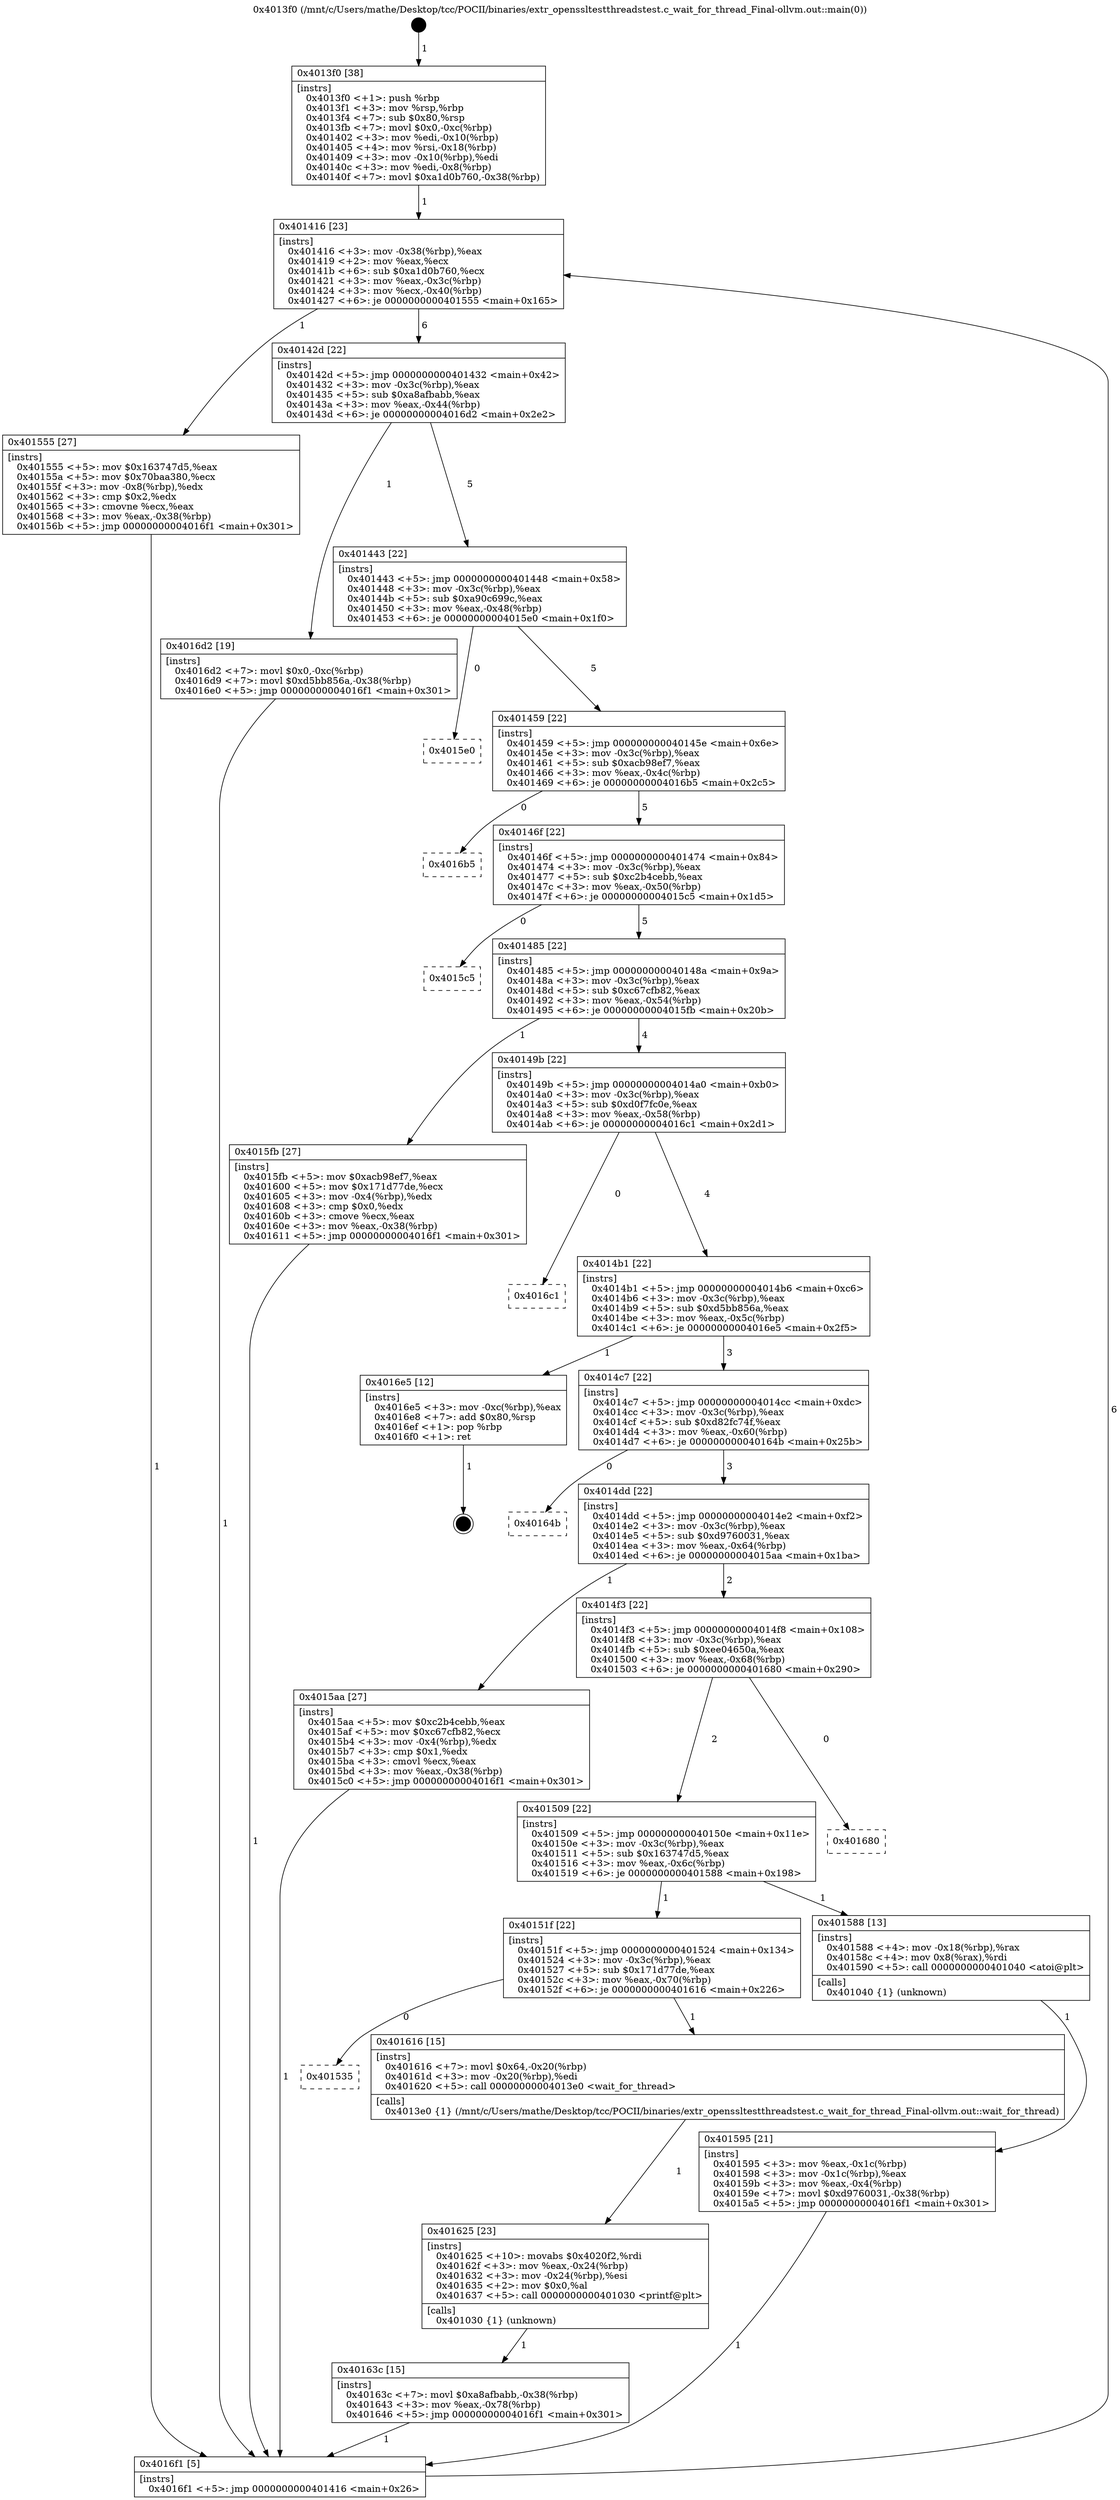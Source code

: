 digraph "0x4013f0" {
  label = "0x4013f0 (/mnt/c/Users/mathe/Desktop/tcc/POCII/binaries/extr_openssltestthreadstest.c_wait_for_thread_Final-ollvm.out::main(0))"
  labelloc = "t"
  node[shape=record]

  Entry [label="",width=0.3,height=0.3,shape=circle,fillcolor=black,style=filled]
  "0x401416" [label="{
     0x401416 [23]\l
     | [instrs]\l
     &nbsp;&nbsp;0x401416 \<+3\>: mov -0x38(%rbp),%eax\l
     &nbsp;&nbsp;0x401419 \<+2\>: mov %eax,%ecx\l
     &nbsp;&nbsp;0x40141b \<+6\>: sub $0xa1d0b760,%ecx\l
     &nbsp;&nbsp;0x401421 \<+3\>: mov %eax,-0x3c(%rbp)\l
     &nbsp;&nbsp;0x401424 \<+3\>: mov %ecx,-0x40(%rbp)\l
     &nbsp;&nbsp;0x401427 \<+6\>: je 0000000000401555 \<main+0x165\>\l
  }"]
  "0x401555" [label="{
     0x401555 [27]\l
     | [instrs]\l
     &nbsp;&nbsp;0x401555 \<+5\>: mov $0x163747d5,%eax\l
     &nbsp;&nbsp;0x40155a \<+5\>: mov $0x70baa380,%ecx\l
     &nbsp;&nbsp;0x40155f \<+3\>: mov -0x8(%rbp),%edx\l
     &nbsp;&nbsp;0x401562 \<+3\>: cmp $0x2,%edx\l
     &nbsp;&nbsp;0x401565 \<+3\>: cmovne %ecx,%eax\l
     &nbsp;&nbsp;0x401568 \<+3\>: mov %eax,-0x38(%rbp)\l
     &nbsp;&nbsp;0x40156b \<+5\>: jmp 00000000004016f1 \<main+0x301\>\l
  }"]
  "0x40142d" [label="{
     0x40142d [22]\l
     | [instrs]\l
     &nbsp;&nbsp;0x40142d \<+5\>: jmp 0000000000401432 \<main+0x42\>\l
     &nbsp;&nbsp;0x401432 \<+3\>: mov -0x3c(%rbp),%eax\l
     &nbsp;&nbsp;0x401435 \<+5\>: sub $0xa8afbabb,%eax\l
     &nbsp;&nbsp;0x40143a \<+3\>: mov %eax,-0x44(%rbp)\l
     &nbsp;&nbsp;0x40143d \<+6\>: je 00000000004016d2 \<main+0x2e2\>\l
  }"]
  "0x4016f1" [label="{
     0x4016f1 [5]\l
     | [instrs]\l
     &nbsp;&nbsp;0x4016f1 \<+5\>: jmp 0000000000401416 \<main+0x26\>\l
  }"]
  "0x4013f0" [label="{
     0x4013f0 [38]\l
     | [instrs]\l
     &nbsp;&nbsp;0x4013f0 \<+1\>: push %rbp\l
     &nbsp;&nbsp;0x4013f1 \<+3\>: mov %rsp,%rbp\l
     &nbsp;&nbsp;0x4013f4 \<+7\>: sub $0x80,%rsp\l
     &nbsp;&nbsp;0x4013fb \<+7\>: movl $0x0,-0xc(%rbp)\l
     &nbsp;&nbsp;0x401402 \<+3\>: mov %edi,-0x10(%rbp)\l
     &nbsp;&nbsp;0x401405 \<+4\>: mov %rsi,-0x18(%rbp)\l
     &nbsp;&nbsp;0x401409 \<+3\>: mov -0x10(%rbp),%edi\l
     &nbsp;&nbsp;0x40140c \<+3\>: mov %edi,-0x8(%rbp)\l
     &nbsp;&nbsp;0x40140f \<+7\>: movl $0xa1d0b760,-0x38(%rbp)\l
  }"]
  Exit [label="",width=0.3,height=0.3,shape=circle,fillcolor=black,style=filled,peripheries=2]
  "0x4016d2" [label="{
     0x4016d2 [19]\l
     | [instrs]\l
     &nbsp;&nbsp;0x4016d2 \<+7\>: movl $0x0,-0xc(%rbp)\l
     &nbsp;&nbsp;0x4016d9 \<+7\>: movl $0xd5bb856a,-0x38(%rbp)\l
     &nbsp;&nbsp;0x4016e0 \<+5\>: jmp 00000000004016f1 \<main+0x301\>\l
  }"]
  "0x401443" [label="{
     0x401443 [22]\l
     | [instrs]\l
     &nbsp;&nbsp;0x401443 \<+5\>: jmp 0000000000401448 \<main+0x58\>\l
     &nbsp;&nbsp;0x401448 \<+3\>: mov -0x3c(%rbp),%eax\l
     &nbsp;&nbsp;0x40144b \<+5\>: sub $0xa90c699c,%eax\l
     &nbsp;&nbsp;0x401450 \<+3\>: mov %eax,-0x48(%rbp)\l
     &nbsp;&nbsp;0x401453 \<+6\>: je 00000000004015e0 \<main+0x1f0\>\l
  }"]
  "0x40163c" [label="{
     0x40163c [15]\l
     | [instrs]\l
     &nbsp;&nbsp;0x40163c \<+7\>: movl $0xa8afbabb,-0x38(%rbp)\l
     &nbsp;&nbsp;0x401643 \<+3\>: mov %eax,-0x78(%rbp)\l
     &nbsp;&nbsp;0x401646 \<+5\>: jmp 00000000004016f1 \<main+0x301\>\l
  }"]
  "0x4015e0" [label="{
     0x4015e0\l
  }", style=dashed]
  "0x401459" [label="{
     0x401459 [22]\l
     | [instrs]\l
     &nbsp;&nbsp;0x401459 \<+5\>: jmp 000000000040145e \<main+0x6e\>\l
     &nbsp;&nbsp;0x40145e \<+3\>: mov -0x3c(%rbp),%eax\l
     &nbsp;&nbsp;0x401461 \<+5\>: sub $0xacb98ef7,%eax\l
     &nbsp;&nbsp;0x401466 \<+3\>: mov %eax,-0x4c(%rbp)\l
     &nbsp;&nbsp;0x401469 \<+6\>: je 00000000004016b5 \<main+0x2c5\>\l
  }"]
  "0x401625" [label="{
     0x401625 [23]\l
     | [instrs]\l
     &nbsp;&nbsp;0x401625 \<+10\>: movabs $0x4020f2,%rdi\l
     &nbsp;&nbsp;0x40162f \<+3\>: mov %eax,-0x24(%rbp)\l
     &nbsp;&nbsp;0x401632 \<+3\>: mov -0x24(%rbp),%esi\l
     &nbsp;&nbsp;0x401635 \<+2\>: mov $0x0,%al\l
     &nbsp;&nbsp;0x401637 \<+5\>: call 0000000000401030 \<printf@plt\>\l
     | [calls]\l
     &nbsp;&nbsp;0x401030 \{1\} (unknown)\l
  }"]
  "0x4016b5" [label="{
     0x4016b5\l
  }", style=dashed]
  "0x40146f" [label="{
     0x40146f [22]\l
     | [instrs]\l
     &nbsp;&nbsp;0x40146f \<+5\>: jmp 0000000000401474 \<main+0x84\>\l
     &nbsp;&nbsp;0x401474 \<+3\>: mov -0x3c(%rbp),%eax\l
     &nbsp;&nbsp;0x401477 \<+5\>: sub $0xc2b4cebb,%eax\l
     &nbsp;&nbsp;0x40147c \<+3\>: mov %eax,-0x50(%rbp)\l
     &nbsp;&nbsp;0x40147f \<+6\>: je 00000000004015c5 \<main+0x1d5\>\l
  }"]
  "0x401535" [label="{
     0x401535\l
  }", style=dashed]
  "0x4015c5" [label="{
     0x4015c5\l
  }", style=dashed]
  "0x401485" [label="{
     0x401485 [22]\l
     | [instrs]\l
     &nbsp;&nbsp;0x401485 \<+5\>: jmp 000000000040148a \<main+0x9a\>\l
     &nbsp;&nbsp;0x40148a \<+3\>: mov -0x3c(%rbp),%eax\l
     &nbsp;&nbsp;0x40148d \<+5\>: sub $0xc67cfb82,%eax\l
     &nbsp;&nbsp;0x401492 \<+3\>: mov %eax,-0x54(%rbp)\l
     &nbsp;&nbsp;0x401495 \<+6\>: je 00000000004015fb \<main+0x20b\>\l
  }"]
  "0x401616" [label="{
     0x401616 [15]\l
     | [instrs]\l
     &nbsp;&nbsp;0x401616 \<+7\>: movl $0x64,-0x20(%rbp)\l
     &nbsp;&nbsp;0x40161d \<+3\>: mov -0x20(%rbp),%edi\l
     &nbsp;&nbsp;0x401620 \<+5\>: call 00000000004013e0 \<wait_for_thread\>\l
     | [calls]\l
     &nbsp;&nbsp;0x4013e0 \{1\} (/mnt/c/Users/mathe/Desktop/tcc/POCII/binaries/extr_openssltestthreadstest.c_wait_for_thread_Final-ollvm.out::wait_for_thread)\l
  }"]
  "0x4015fb" [label="{
     0x4015fb [27]\l
     | [instrs]\l
     &nbsp;&nbsp;0x4015fb \<+5\>: mov $0xacb98ef7,%eax\l
     &nbsp;&nbsp;0x401600 \<+5\>: mov $0x171d77de,%ecx\l
     &nbsp;&nbsp;0x401605 \<+3\>: mov -0x4(%rbp),%edx\l
     &nbsp;&nbsp;0x401608 \<+3\>: cmp $0x0,%edx\l
     &nbsp;&nbsp;0x40160b \<+3\>: cmove %ecx,%eax\l
     &nbsp;&nbsp;0x40160e \<+3\>: mov %eax,-0x38(%rbp)\l
     &nbsp;&nbsp;0x401611 \<+5\>: jmp 00000000004016f1 \<main+0x301\>\l
  }"]
  "0x40149b" [label="{
     0x40149b [22]\l
     | [instrs]\l
     &nbsp;&nbsp;0x40149b \<+5\>: jmp 00000000004014a0 \<main+0xb0\>\l
     &nbsp;&nbsp;0x4014a0 \<+3\>: mov -0x3c(%rbp),%eax\l
     &nbsp;&nbsp;0x4014a3 \<+5\>: sub $0xd0f7fc0e,%eax\l
     &nbsp;&nbsp;0x4014a8 \<+3\>: mov %eax,-0x58(%rbp)\l
     &nbsp;&nbsp;0x4014ab \<+6\>: je 00000000004016c1 \<main+0x2d1\>\l
  }"]
  "0x401595" [label="{
     0x401595 [21]\l
     | [instrs]\l
     &nbsp;&nbsp;0x401595 \<+3\>: mov %eax,-0x1c(%rbp)\l
     &nbsp;&nbsp;0x401598 \<+3\>: mov -0x1c(%rbp),%eax\l
     &nbsp;&nbsp;0x40159b \<+3\>: mov %eax,-0x4(%rbp)\l
     &nbsp;&nbsp;0x40159e \<+7\>: movl $0xd9760031,-0x38(%rbp)\l
     &nbsp;&nbsp;0x4015a5 \<+5\>: jmp 00000000004016f1 \<main+0x301\>\l
  }"]
  "0x4016c1" [label="{
     0x4016c1\l
  }", style=dashed]
  "0x4014b1" [label="{
     0x4014b1 [22]\l
     | [instrs]\l
     &nbsp;&nbsp;0x4014b1 \<+5\>: jmp 00000000004014b6 \<main+0xc6\>\l
     &nbsp;&nbsp;0x4014b6 \<+3\>: mov -0x3c(%rbp),%eax\l
     &nbsp;&nbsp;0x4014b9 \<+5\>: sub $0xd5bb856a,%eax\l
     &nbsp;&nbsp;0x4014be \<+3\>: mov %eax,-0x5c(%rbp)\l
     &nbsp;&nbsp;0x4014c1 \<+6\>: je 00000000004016e5 \<main+0x2f5\>\l
  }"]
  "0x40151f" [label="{
     0x40151f [22]\l
     | [instrs]\l
     &nbsp;&nbsp;0x40151f \<+5\>: jmp 0000000000401524 \<main+0x134\>\l
     &nbsp;&nbsp;0x401524 \<+3\>: mov -0x3c(%rbp),%eax\l
     &nbsp;&nbsp;0x401527 \<+5\>: sub $0x171d77de,%eax\l
     &nbsp;&nbsp;0x40152c \<+3\>: mov %eax,-0x70(%rbp)\l
     &nbsp;&nbsp;0x40152f \<+6\>: je 0000000000401616 \<main+0x226\>\l
  }"]
  "0x4016e5" [label="{
     0x4016e5 [12]\l
     | [instrs]\l
     &nbsp;&nbsp;0x4016e5 \<+3\>: mov -0xc(%rbp),%eax\l
     &nbsp;&nbsp;0x4016e8 \<+7\>: add $0x80,%rsp\l
     &nbsp;&nbsp;0x4016ef \<+1\>: pop %rbp\l
     &nbsp;&nbsp;0x4016f0 \<+1\>: ret\l
  }"]
  "0x4014c7" [label="{
     0x4014c7 [22]\l
     | [instrs]\l
     &nbsp;&nbsp;0x4014c7 \<+5\>: jmp 00000000004014cc \<main+0xdc\>\l
     &nbsp;&nbsp;0x4014cc \<+3\>: mov -0x3c(%rbp),%eax\l
     &nbsp;&nbsp;0x4014cf \<+5\>: sub $0xd82fc74f,%eax\l
     &nbsp;&nbsp;0x4014d4 \<+3\>: mov %eax,-0x60(%rbp)\l
     &nbsp;&nbsp;0x4014d7 \<+6\>: je 000000000040164b \<main+0x25b\>\l
  }"]
  "0x401588" [label="{
     0x401588 [13]\l
     | [instrs]\l
     &nbsp;&nbsp;0x401588 \<+4\>: mov -0x18(%rbp),%rax\l
     &nbsp;&nbsp;0x40158c \<+4\>: mov 0x8(%rax),%rdi\l
     &nbsp;&nbsp;0x401590 \<+5\>: call 0000000000401040 \<atoi@plt\>\l
     | [calls]\l
     &nbsp;&nbsp;0x401040 \{1\} (unknown)\l
  }"]
  "0x40164b" [label="{
     0x40164b\l
  }", style=dashed]
  "0x4014dd" [label="{
     0x4014dd [22]\l
     | [instrs]\l
     &nbsp;&nbsp;0x4014dd \<+5\>: jmp 00000000004014e2 \<main+0xf2\>\l
     &nbsp;&nbsp;0x4014e2 \<+3\>: mov -0x3c(%rbp),%eax\l
     &nbsp;&nbsp;0x4014e5 \<+5\>: sub $0xd9760031,%eax\l
     &nbsp;&nbsp;0x4014ea \<+3\>: mov %eax,-0x64(%rbp)\l
     &nbsp;&nbsp;0x4014ed \<+6\>: je 00000000004015aa \<main+0x1ba\>\l
  }"]
  "0x401509" [label="{
     0x401509 [22]\l
     | [instrs]\l
     &nbsp;&nbsp;0x401509 \<+5\>: jmp 000000000040150e \<main+0x11e\>\l
     &nbsp;&nbsp;0x40150e \<+3\>: mov -0x3c(%rbp),%eax\l
     &nbsp;&nbsp;0x401511 \<+5\>: sub $0x163747d5,%eax\l
     &nbsp;&nbsp;0x401516 \<+3\>: mov %eax,-0x6c(%rbp)\l
     &nbsp;&nbsp;0x401519 \<+6\>: je 0000000000401588 \<main+0x198\>\l
  }"]
  "0x4015aa" [label="{
     0x4015aa [27]\l
     | [instrs]\l
     &nbsp;&nbsp;0x4015aa \<+5\>: mov $0xc2b4cebb,%eax\l
     &nbsp;&nbsp;0x4015af \<+5\>: mov $0xc67cfb82,%ecx\l
     &nbsp;&nbsp;0x4015b4 \<+3\>: mov -0x4(%rbp),%edx\l
     &nbsp;&nbsp;0x4015b7 \<+3\>: cmp $0x1,%edx\l
     &nbsp;&nbsp;0x4015ba \<+3\>: cmovl %ecx,%eax\l
     &nbsp;&nbsp;0x4015bd \<+3\>: mov %eax,-0x38(%rbp)\l
     &nbsp;&nbsp;0x4015c0 \<+5\>: jmp 00000000004016f1 \<main+0x301\>\l
  }"]
  "0x4014f3" [label="{
     0x4014f3 [22]\l
     | [instrs]\l
     &nbsp;&nbsp;0x4014f3 \<+5\>: jmp 00000000004014f8 \<main+0x108\>\l
     &nbsp;&nbsp;0x4014f8 \<+3\>: mov -0x3c(%rbp),%eax\l
     &nbsp;&nbsp;0x4014fb \<+5\>: sub $0xee04650a,%eax\l
     &nbsp;&nbsp;0x401500 \<+3\>: mov %eax,-0x68(%rbp)\l
     &nbsp;&nbsp;0x401503 \<+6\>: je 0000000000401680 \<main+0x290\>\l
  }"]
  "0x401680" [label="{
     0x401680\l
  }", style=dashed]
  Entry -> "0x4013f0" [label=" 1"]
  "0x401416" -> "0x401555" [label=" 1"]
  "0x401416" -> "0x40142d" [label=" 6"]
  "0x401555" -> "0x4016f1" [label=" 1"]
  "0x4013f0" -> "0x401416" [label=" 1"]
  "0x4016f1" -> "0x401416" [label=" 6"]
  "0x4016e5" -> Exit [label=" 1"]
  "0x40142d" -> "0x4016d2" [label=" 1"]
  "0x40142d" -> "0x401443" [label=" 5"]
  "0x4016d2" -> "0x4016f1" [label=" 1"]
  "0x401443" -> "0x4015e0" [label=" 0"]
  "0x401443" -> "0x401459" [label=" 5"]
  "0x40163c" -> "0x4016f1" [label=" 1"]
  "0x401459" -> "0x4016b5" [label=" 0"]
  "0x401459" -> "0x40146f" [label=" 5"]
  "0x401625" -> "0x40163c" [label=" 1"]
  "0x40146f" -> "0x4015c5" [label=" 0"]
  "0x40146f" -> "0x401485" [label=" 5"]
  "0x401616" -> "0x401625" [label=" 1"]
  "0x401485" -> "0x4015fb" [label=" 1"]
  "0x401485" -> "0x40149b" [label=" 4"]
  "0x40151f" -> "0x401535" [label=" 0"]
  "0x40149b" -> "0x4016c1" [label=" 0"]
  "0x40149b" -> "0x4014b1" [label=" 4"]
  "0x40151f" -> "0x401616" [label=" 1"]
  "0x4014b1" -> "0x4016e5" [label=" 1"]
  "0x4014b1" -> "0x4014c7" [label=" 3"]
  "0x4015fb" -> "0x4016f1" [label=" 1"]
  "0x4014c7" -> "0x40164b" [label=" 0"]
  "0x4014c7" -> "0x4014dd" [label=" 3"]
  "0x4015aa" -> "0x4016f1" [label=" 1"]
  "0x4014dd" -> "0x4015aa" [label=" 1"]
  "0x4014dd" -> "0x4014f3" [label=" 2"]
  "0x401588" -> "0x401595" [label=" 1"]
  "0x4014f3" -> "0x401680" [label=" 0"]
  "0x4014f3" -> "0x401509" [label=" 2"]
  "0x401595" -> "0x4016f1" [label=" 1"]
  "0x401509" -> "0x401588" [label=" 1"]
  "0x401509" -> "0x40151f" [label=" 1"]
}
